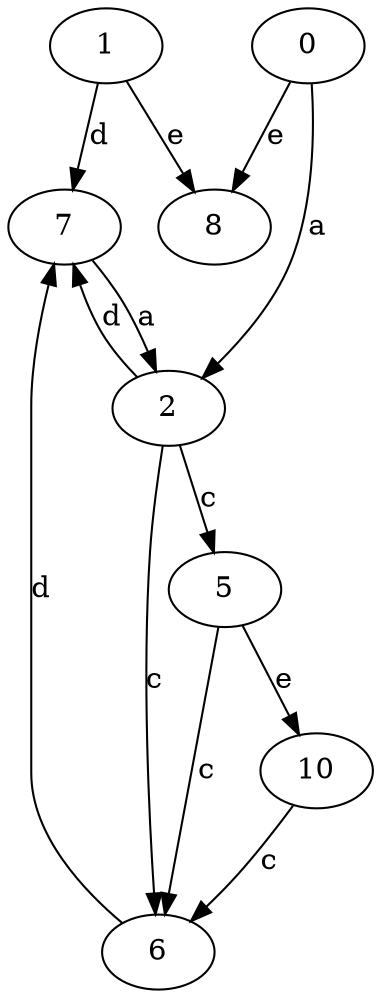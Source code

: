 strict digraph  {
1;
2;
5;
6;
7;
0;
8;
10;
1 -> 7  [label=d];
1 -> 8  [label=e];
2 -> 5  [label=c];
2 -> 6  [label=c];
2 -> 7  [label=d];
5 -> 6  [label=c];
5 -> 10  [label=e];
6 -> 7  [label=d];
7 -> 2  [label=a];
0 -> 2  [label=a];
0 -> 8  [label=e];
10 -> 6  [label=c];
}
